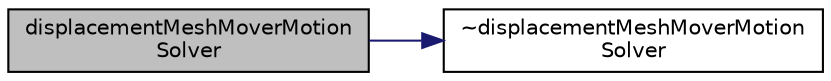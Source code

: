 digraph "displacementMeshMoverMotionSolver"
{
  bgcolor="transparent";
  edge [fontname="Helvetica",fontsize="10",labelfontname="Helvetica",labelfontsize="10"];
  node [fontname="Helvetica",fontsize="10",shape=record];
  rankdir="LR";
  Node1 [label="displacementMeshMoverMotion\lSolver",height=0.2,width=0.4,color="black", fillcolor="grey75", style="filled", fontcolor="black"];
  Node1 -> Node2 [color="midnightblue",fontsize="10",style="solid",fontname="Helvetica"];
  Node2 [label="~displacementMeshMoverMotion\lSolver",height=0.2,width=0.4,color="black",URL="$a00558.html#a3c39fd01dfcc3b7380f2f0f235ce97a0",tooltip="Destructor. "];
}
